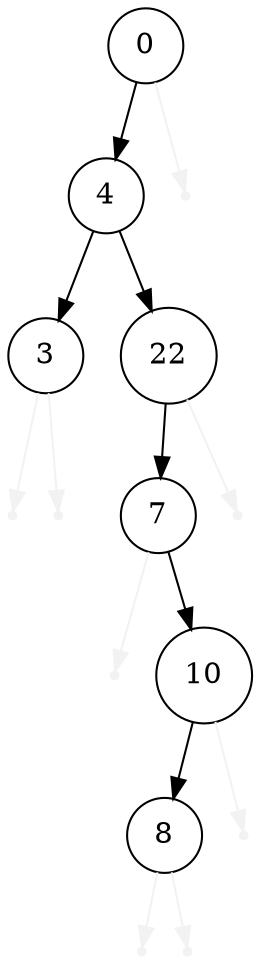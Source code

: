 digraph G {
	node [shape=circle];
	"52" [label="0"];
	"52" -> "55";
	"55" [label="4"];
	"55" -> "57";
	"57" [label="3"];
	"57" -> "57l" [color=gray95];
	"57l" [shape=point, color=gray95];
	"57" -> "57r" [color=gray95];
	"57r" [shape=point, color=gray95];
	"55" -> "63";
	"63" [label="22"];
	"63" -> "53";
	"53" [label="7"];
	"53" -> "53l" [color=gray95];
	"53l" [shape=point, color=gray95];
	"53" -> "59";
	"59" [label="10"];
	"59" -> "61";
	"61" [label="8"];
	"61" -> "61l" [color=gray95];
	"61l" [shape=point, color=gray95];
	"61" -> "61r" [color=gray95];
	"61r" [shape=point, color=gray95];
	"59" -> "59r" [color=gray95];
	"59r" [shape=point, color=gray95];
	"63" -> "63r" [color=gray95];
	"63r" [shape=point, color=gray95];
	"52" -> "52r" [color=gray95];
	"52r" [shape=point, color=gray95];
}
